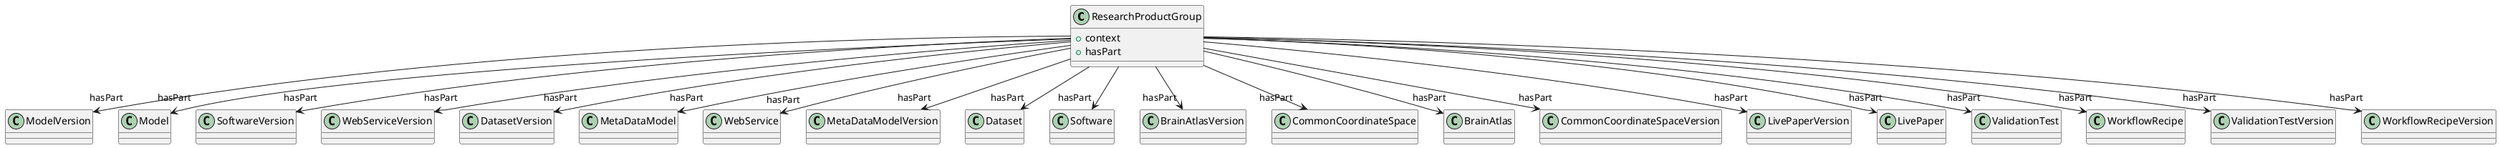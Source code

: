 @startuml
class ResearchProductGroup {
+context
+hasPart

}
ResearchProductGroup -d-> "hasPart" ModelVersion
ResearchProductGroup -d-> "hasPart" Model
ResearchProductGroup -d-> "hasPart" SoftwareVersion
ResearchProductGroup -d-> "hasPart" WebServiceVersion
ResearchProductGroup -d-> "hasPart" DatasetVersion
ResearchProductGroup -d-> "hasPart" MetaDataModel
ResearchProductGroup -d-> "hasPart" WebService
ResearchProductGroup -d-> "hasPart" MetaDataModelVersion
ResearchProductGroup -d-> "hasPart" Dataset
ResearchProductGroup -d-> "hasPart" Software
ResearchProductGroup -d-> "hasPart" BrainAtlasVersion
ResearchProductGroup -d-> "hasPart" CommonCoordinateSpace
ResearchProductGroup -d-> "hasPart" BrainAtlas
ResearchProductGroup -d-> "hasPart" CommonCoordinateSpaceVersion
ResearchProductGroup -d-> "hasPart" LivePaperVersion
ResearchProductGroup -d-> "hasPart" LivePaper
ResearchProductGroup -d-> "hasPart" ValidationTest
ResearchProductGroup -d-> "hasPart" WorkflowRecipe
ResearchProductGroup -d-> "hasPart" ValidationTestVersion
ResearchProductGroup -d-> "hasPart" WorkflowRecipeVersion

@enduml
